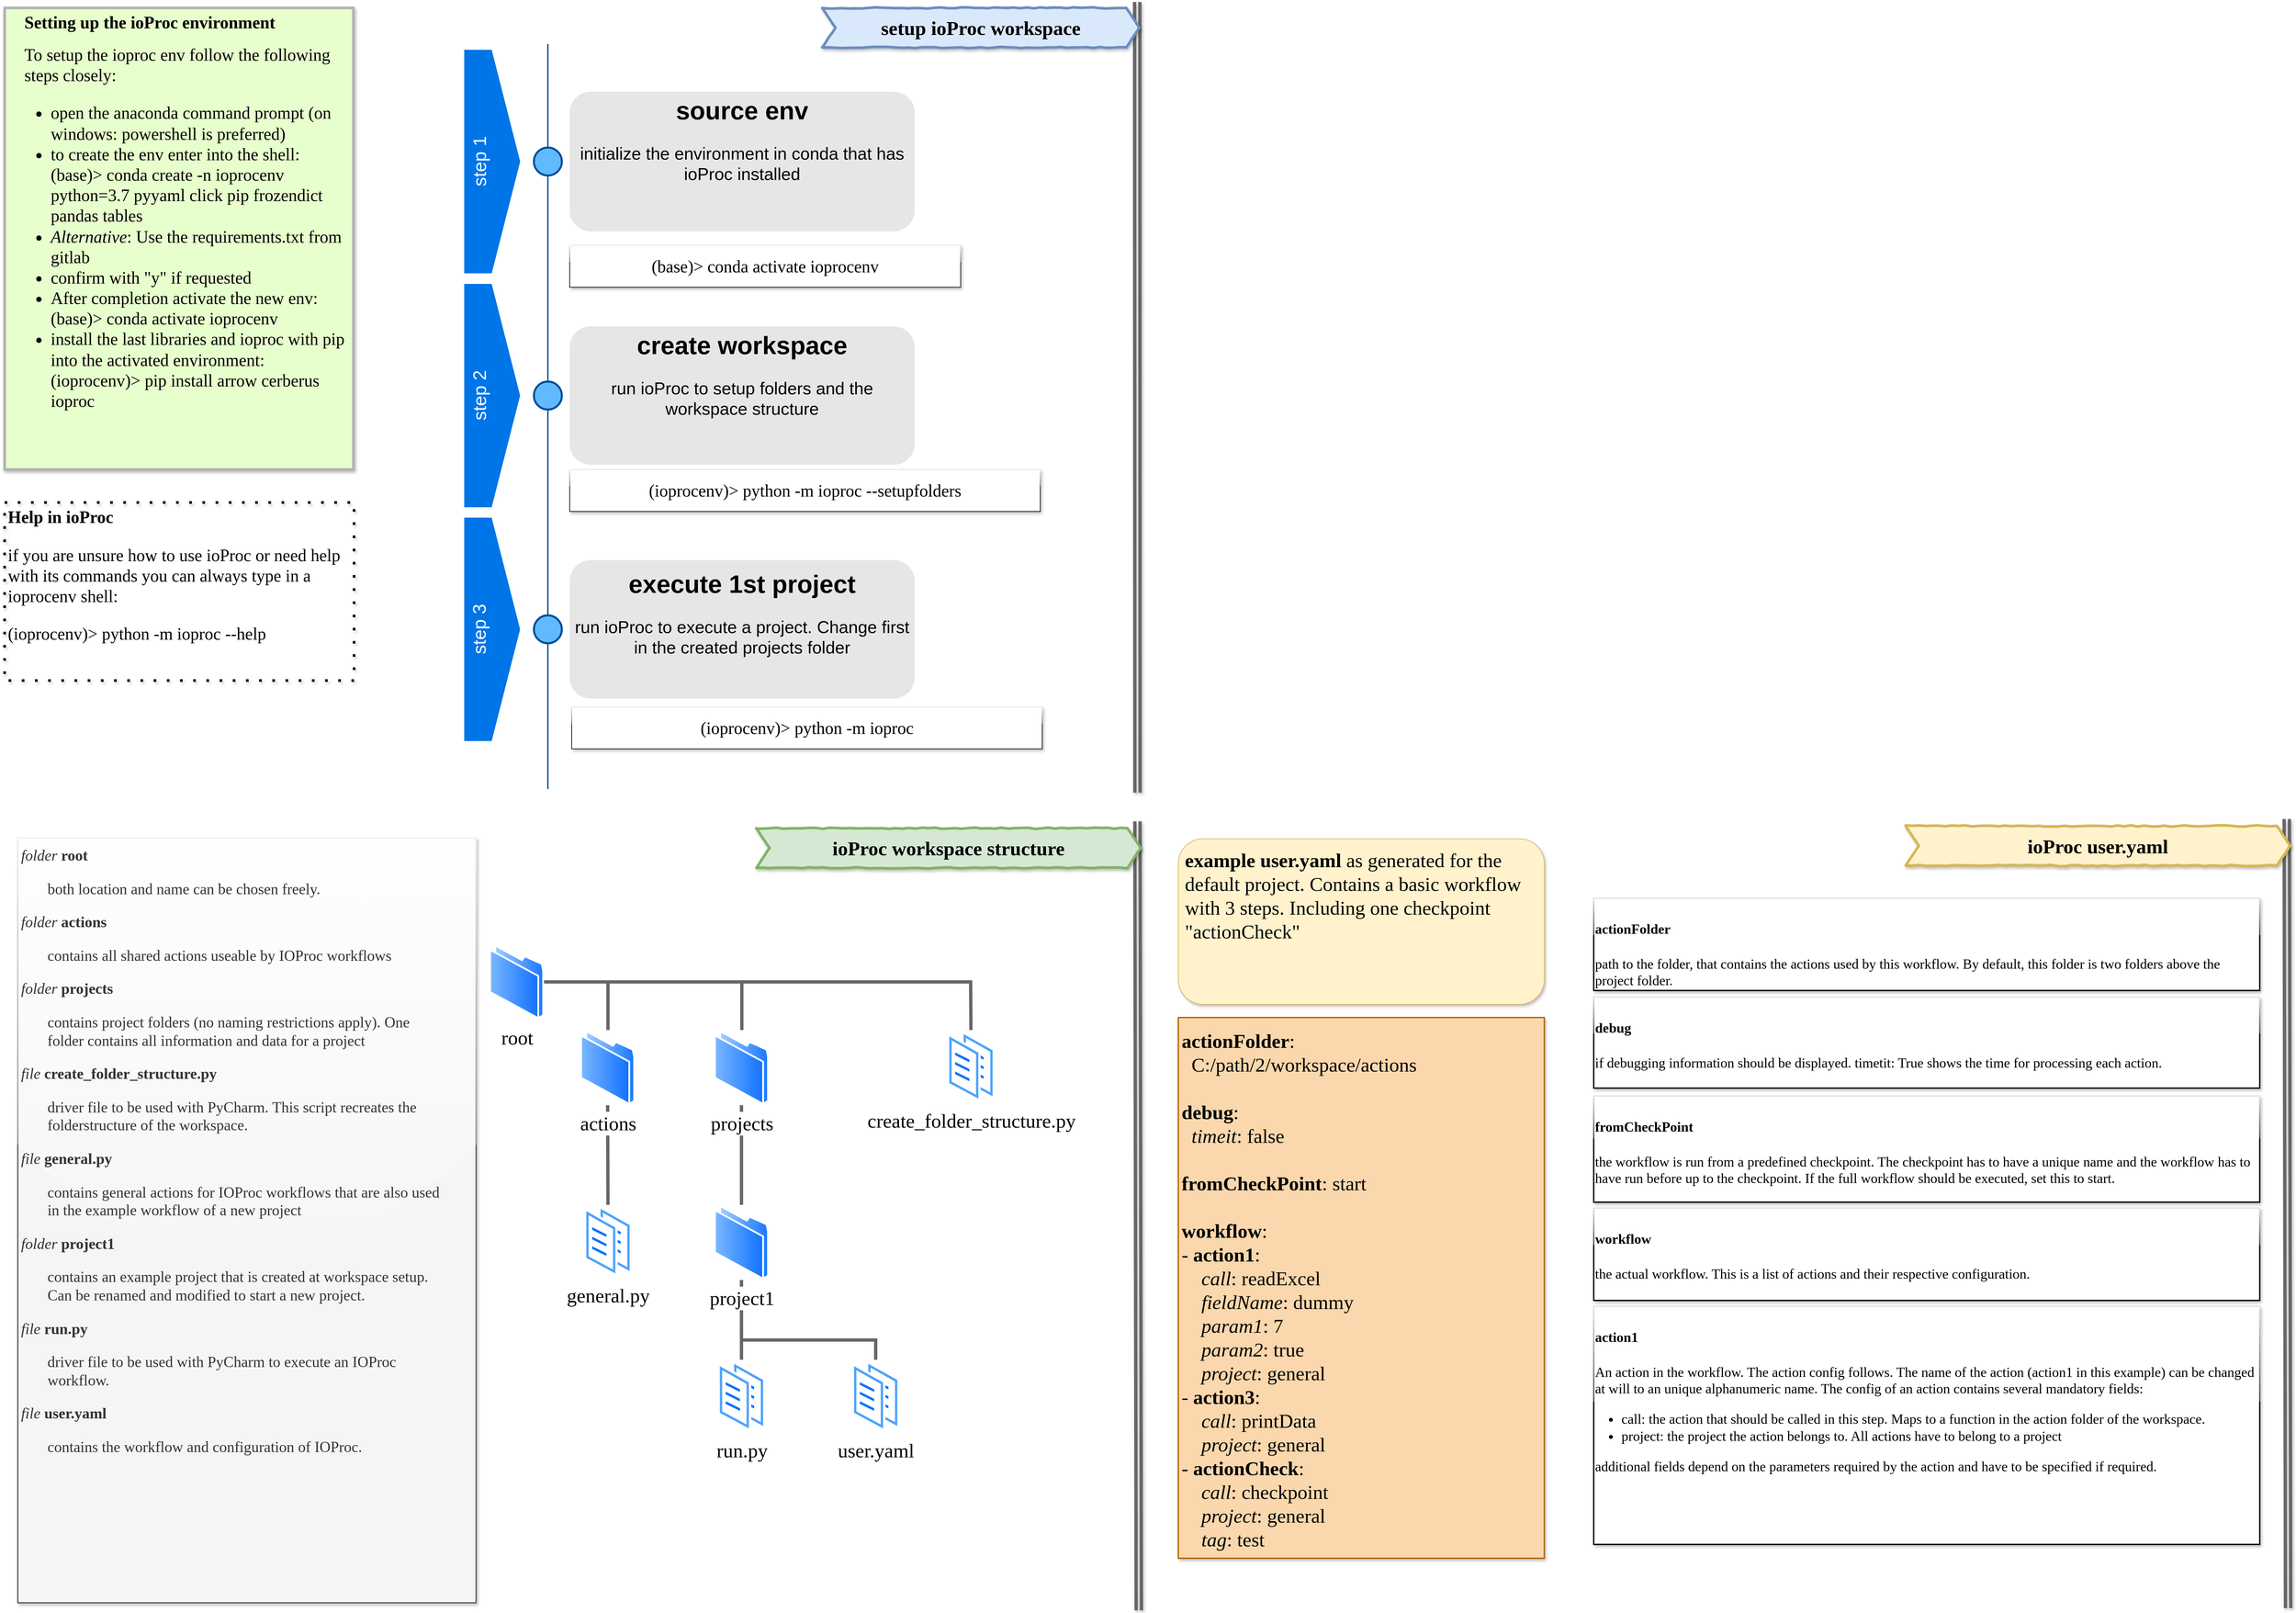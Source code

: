 <mxfile version="13.1.12" type="device"><diagram name="Page-1" id="12e1b939-464a-85fe-373e-61e167be1490"><mxGraphModel dx="1564" dy="808" grid="1" gridSize="10" guides="1" tooltips="1" connect="1" arrows="1" fold="1" page="1" pageScale="1.5" pageWidth="1169" pageHeight="826" background="#ffffff" math="0" shadow="0"><root><mxCell id="0"/><mxCell id="1" parent="0"/><mxCell id="SsGaucCm0QkJZ23EvZuT-117" value="" style="shape=link;html=1;fontFamily=Lucida Console;fontSize=30;strokeWidth=5;fillColor=#dae8fc;strokeColor=#666666;shadow=1;comic=0;" parent="1" edge="1"><mxGeometry width="50" height="50" relative="1" as="geometry"><mxPoint x="1738" y="1210" as="sourcePoint"/><mxPoint x="1737.67" y="11" as="targetPoint"/></mxGeometry></mxCell><mxCell id="SsGaucCm0QkJZ23EvZuT-116" value="setup ioProc workspace" style="shape=step;perimeter=stepPerimeter;whiteSpace=wrap;html=1;fixedSize=1;rounded=0;shadow=1;glass=0;strokeColor=#6c8ebf;strokeWidth=4;fillColor=#dae8fc;fontFamily=Lucida Console;fontSize=30;comic=1;direction=east;fontStyle=1;arcSize=0;" parent="1" vertex="1"><mxGeometry x="1260" y="20" width="481" height="60" as="geometry"/></mxCell><mxCell id="SsGaucCm0QkJZ23EvZuT-118" value="" style="shape=link;html=1;fontFamily=Lucida Console;fontSize=30;strokeWidth=5;fillColor=#dae8fc;strokeColor=#666666;shadow=1;comic=0;" parent="1" edge="1"><mxGeometry width="50" height="50" relative="1" as="geometry"><mxPoint x="1740" y="2450" as="sourcePoint"/><mxPoint x="1738.0" y="1253.5" as="targetPoint"/></mxGeometry></mxCell><mxCell id="SsGaucCm0QkJZ23EvZuT-119" value="ioProc workspace structure" style="shape=step;perimeter=stepPerimeter;whiteSpace=wrap;html=1;fixedSize=1;rounded=0;shadow=1;glass=0;strokeColor=#82b366;strokeWidth=4;fillColor=#d5e8d4;fontFamily=Lucida Console;fontSize=30;comic=1;direction=east;fontStyle=1;arcSize=0;" parent="1" vertex="1"><mxGeometry x="1160" y="1264" width="583" height="60" as="geometry"/></mxCell><mxCell id="SsGaucCm0QkJZ23EvZuT-153" value="&lt;p style=&quot;font-size: 23px&quot;&gt;&lt;i style=&quot;font-size: 23px&quot;&gt;folder &lt;/i&gt;&lt;b style=&quot;font-size: 23px&quot;&gt;root&lt;/b&gt;&lt;/p&gt;&lt;blockquote style=&quot;font-size: 23px&quot;&gt;&lt;p style=&quot;font-size: 23px&quot;&gt;both location and name can be chosen freely.&lt;br&gt;&lt;/p&gt;&lt;/blockquote&gt;&lt;p style=&quot;font-size: 23px&quot;&gt;&lt;i style=&quot;font-size: 23px&quot;&gt;folder &lt;/i&gt;&lt;b style=&quot;font-size: 23px&quot;&gt;actions&lt;/b&gt;&lt;/p&gt;&lt;blockquote style=&quot;font-size: 23px&quot;&gt;&lt;p style=&quot;font-size: 23px&quot;&gt;contains all shared actions useable by IOProc workflows&lt;/p&gt;&lt;/blockquote&gt;&lt;p style=&quot;font-size: 23px&quot;&gt;&lt;i style=&quot;font-size: 23px&quot;&gt;folder &lt;/i&gt;&lt;b style=&quot;font-size: 23px&quot;&gt;projects&lt;/b&gt;&lt;/p&gt;&lt;blockquote style=&quot;font-size: 23px&quot;&gt;&lt;p style=&quot;font-size: 23px&quot;&gt;contains project folders (no naming restrictions apply). One folder contains all information and data for a project&lt;/p&gt;&lt;/blockquote&gt;&lt;p style=&quot;font-size: 23px&quot;&gt;&lt;i style=&quot;font-size: 23px&quot;&gt;file &lt;/i&gt;&lt;b style=&quot;font-size: 23px&quot;&gt;create_folder_structure.py&lt;/b&gt;&lt;/p&gt;&lt;blockquote style=&quot;font-size: 23px&quot;&gt;&lt;p style=&quot;font-size: 23px&quot;&gt;driver file to be used with PyCharm. This script recreates the folderstructure of the workspace.&lt;/p&gt;&lt;/blockquote&gt;&lt;p style=&quot;font-size: 23px&quot;&gt;&lt;i style=&quot;font-size: 23px&quot;&gt;file &lt;/i&gt;&lt;b style=&quot;font-size: 23px&quot;&gt;general.py&lt;/b&gt;&lt;/p&gt;&lt;blockquote style=&quot;font-size: 23px&quot;&gt;&lt;p style=&quot;font-size: 23px&quot;&gt;contains general actions for IOProc workflows that are also used in the example workflow of a new project&lt;/p&gt;&lt;/blockquote&gt;&lt;p style=&quot;font-size: 23px&quot;&gt;&lt;i style=&quot;font-size: 23px&quot;&gt;folder &lt;/i&gt;&lt;b style=&quot;font-size: 23px&quot;&gt;project1&lt;/b&gt;&lt;/p&gt;&lt;blockquote style=&quot;font-size: 23px&quot;&gt;&lt;p style=&quot;font-size: 23px&quot;&gt;contains an example project that is created at workspace setup. Can be renamed and modified to start a new project.&lt;/p&gt;&lt;/blockquote&gt;&lt;p style=&quot;font-size: 23px&quot;&gt;&lt;i style=&quot;font-size: 23px&quot;&gt;file&lt;/i&gt;&lt;b style=&quot;font-size: 23px&quot;&gt; run.py&lt;/b&gt;&lt;/p&gt;&lt;blockquote style=&quot;font-size: 23px&quot;&gt;&lt;p style=&quot;font-size: 23px&quot;&gt;driver file to be used with PyCharm to execute an IOProc workflow.&lt;/p&gt;&lt;/blockquote&gt;&lt;p style=&quot;font-size: 23px&quot;&gt;&lt;i style=&quot;font-size: 23px&quot;&gt;file&lt;/i&gt;&lt;b style=&quot;font-size: 23px&quot;&gt; user.yaml&lt;/b&gt;&lt;/p&gt;&lt;blockquote style=&quot;font-size: 23px&quot;&gt;&lt;p style=&quot;font-size: 23px&quot;&gt;contains the workflow and configuration of IOProc.&lt;br style=&quot;font-size: 23px&quot;&gt;&lt;/p&gt;&lt;/blockquote&gt;" style="text;html=1;spacing=5;spacingTop=-20;whiteSpace=wrap;overflow=hidden;rounded=0;shadow=1;glass=1;fontFamily=Lucida Console;fontSize=23;strokeWidth=2;fillColor=#f5f5f5;strokeColor=#666666;fontColor=#333333;" parent="1" vertex="1"><mxGeometry x="40" y="1279" width="695" height="1159.5" as="geometry"/></mxCell><mxCell id="SsGaucCm0QkJZ23EvZuT-158" value="&lt;div&gt;&lt;br&gt;&lt;/div&gt;&lt;div style=&quot;font-size: 30px&quot;&gt;&lt;font style=&quot;font-size: 30px&quot; face=&quot;Lucida Console&quot;&gt;&lt;b&gt;actionFolder&lt;/b&gt;: &lt;br&gt;&lt;/font&gt;&lt;/div&gt;&lt;div style=&quot;font-size: 30px&quot;&gt;&lt;font style=&quot;font-size: 30px&quot; face=&quot;Lucida Console&quot;&gt;&amp;nbsp; C:/path/2/workspace/actions&lt;/font&gt;&lt;/div&gt;&lt;div&gt;&lt;font style=&quot;font-size: 30px&quot; face=&quot;Lucida Console&quot;&gt;&lt;br&gt;&lt;/font&gt;&lt;/div&gt;&lt;div&gt;&lt;font style=&quot;font-size: 30px&quot; face=&quot;Lucida Console&quot;&gt;&lt;b&gt;debug&lt;/b&gt;:&lt;/font&gt;&lt;/div&gt;&lt;font style=&quot;font-size: 30px&quot; face=&quot;Lucida Console&quot;&gt;&amp;nbsp; &lt;i&gt;timeit&lt;/i&gt;: false&lt;br style=&quot;font-size: 30px&quot;&gt;&lt;/font&gt;&lt;div&gt;&lt;font style=&quot;font-size: 30px&quot; face=&quot;Lucida Console&quot;&gt;&lt;br&gt;&lt;/font&gt;&lt;/div&gt;&lt;div&gt;&lt;font style=&quot;font-size: 30px&quot; face=&quot;Lucida Console&quot;&gt;&lt;b&gt;fromCheckPoint&lt;/b&gt;: start&lt;/font&gt;&lt;/div&gt;&lt;div&gt;&lt;font style=&quot;font-size: 30px&quot; face=&quot;Lucida Console&quot;&gt;&lt;br&gt;&lt;/font&gt;&lt;/div&gt;&lt;div&gt;&lt;font style=&quot;font-size: 30px&quot; face=&quot;Lucida Console&quot;&gt;&lt;b&gt;workflow&lt;/b&gt;:&lt;/font&gt;&lt;/div&gt;&lt;font style=&quot;font-size: 30px&quot; face=&quot;Lucida Console&quot;&gt;- &lt;b&gt;action1&lt;/b&gt;:&lt;br style=&quot;font-size: 30px&quot;&gt;&amp;nbsp;&amp;nbsp;&amp;nbsp; &lt;i&gt;call&lt;/i&gt;: readExcel&lt;br style=&quot;font-size: 30px&quot;&gt;&amp;nbsp;&amp;nbsp;&amp;nbsp; &lt;i&gt;fieldName&lt;/i&gt;: dummy&lt;br style=&quot;font-size: 30px&quot;&gt;&amp;nbsp;&amp;nbsp;&amp;nbsp; &lt;i&gt;param1&lt;/i&gt;: 7&lt;br style=&quot;font-size: 30px&quot;&gt;&amp;nbsp;&amp;nbsp;&amp;nbsp; &lt;i&gt;param2&lt;/i&gt;: true&lt;br style=&quot;font-size: 30px&quot;&gt;&amp;nbsp;&amp;nbsp;&amp;nbsp; &lt;i&gt;project&lt;/i&gt;: general&lt;br style=&quot;font-size: 30px&quot;&gt;- &lt;b&gt;action3&lt;/b&gt;:&lt;br style=&quot;font-size: 30px&quot;&gt;&amp;nbsp;&amp;nbsp;&amp;nbsp; &lt;i&gt;call&lt;/i&gt;: printData&lt;br style=&quot;font-size: 30px&quot;&gt;&amp;nbsp;&amp;nbsp;&amp;nbsp; &lt;i&gt;project&lt;/i&gt;: general&lt;br style=&quot;font-size: 30px&quot;&gt;- &lt;b&gt;actionCheck&lt;/b&gt;:&lt;br style=&quot;font-size: 30px&quot;&gt;&amp;nbsp;&amp;nbsp;&amp;nbsp; &lt;i&gt;call&lt;/i&gt;: checkpoint&lt;br style=&quot;font-size: 30px&quot;&gt;&amp;nbsp;&amp;nbsp;&amp;nbsp; &lt;i&gt;project&lt;/i&gt;: general&lt;br style=&quot;font-size: 30px&quot;&gt;&amp;nbsp;&amp;nbsp;&amp;nbsp; &lt;i&gt;tag&lt;/i&gt;: test&lt;br style=&quot;font-size: 30px&quot;&gt;&lt;/font&gt;" style="text;html=1;spacing=5;spacingTop=-20;whiteSpace=wrap;overflow=hidden;rounded=0;shadow=1;glass=0;fontFamily=Lucida Console;fontSize=23;strokeWidth=2;fillColor=#fad7ac;strokeColor=#b46504;" parent="1" vertex="1"><mxGeometry x="1800" y="1551" width="555" height="820" as="geometry"/></mxCell><mxCell id="SsGaucCm0QkJZ23EvZuT-154" value="" style="shape=link;html=1;fontFamily=Lucida Console;fontSize=30;strokeWidth=5;fillColor=#dae8fc;strokeColor=#666666;shadow=1;comic=0;" parent="1" edge="1"><mxGeometry width="50" height="50" relative="1" as="geometry"><mxPoint x="3483" y="2446.5" as="sourcePoint"/><mxPoint x="3481.0" y="1250" as="targetPoint"/></mxGeometry></mxCell><mxCell id="SsGaucCm0QkJZ23EvZuT-155" value="ioProc user.yaml" style="shape=step;perimeter=stepPerimeter;whiteSpace=wrap;html=1;fixedSize=1;rounded=0;shadow=1;glass=0;strokeColor=#d6b656;strokeWidth=4;fillColor=#fff2cc;fontFamily=Lucida Console;fontSize=30;comic=1;direction=east;fontStyle=1;arcSize=0;" parent="1" vertex="1"><mxGeometry x="2903" y="1260.5" width="583" height="60" as="geometry"/></mxCell><mxCell id="SsGaucCm0QkJZ23EvZuT-156" value="&lt;h1 style=&quot;font-size: 26px&quot;&gt;&lt;font face=&quot;Times New Roman&quot;&gt;Help in ioProc&lt;br style=&quot;font-size: 26px&quot;&gt;&lt;/font&gt;&lt;/h1&gt;&lt;p style=&quot;font-size: 26px&quot;&gt;&lt;font face=&quot;Times New Roman&quot;&gt;if you are unsure how to use ioProc or need help with its commands you can always type in a ioprocenv shell:&lt;/font&gt;&lt;/p&gt;&lt;p style=&quot;font-size: 26px&quot;&gt;(ioprocenv)&amp;gt; python -m ioproc --help&lt;br style=&quot;font-size: 26px&quot;&gt;&lt;/p&gt;" style="text;html=1;strokeColor=#000000;fillColor=none;spacing=5;spacingTop=-20;whiteSpace=wrap;overflow=hidden;rounded=0;shadow=1;glass=0;fontFamily=Lucida Console;fontSize=26;dashed=1;dashPattern=1 4;strokeWidth=4;" parent="1" vertex="1"><mxGeometry x="20" y="770" width="530" height="270" as="geometry"/></mxCell><mxCell id="SsGaucCm0QkJZ23EvZuT-164" value="&lt;div style=&quot;font-size: 21px;&quot;&gt;&lt;h4 style=&quot;font-size: 21px;&quot;&gt;actionFolder&lt;/h4&gt;&lt;/div&gt;&lt;div style=&quot;font-size: 21px;&quot;&gt;path to the folder, that contains the actions used by this workflow. By default, this folder is two folders above the project folder.&lt;br style=&quot;font-size: 21px;&quot;&gt;&lt;/div&gt;" style="rounded=0;whiteSpace=wrap;html=1;shadow=1;glass=1;comic=0;strokeWidth=2;fontFamily=Lucida Console;fontSize=21;align=left;verticalAlign=top;" parent="1" vertex="1"><mxGeometry x="2430" y="1370" width="1010" height="140" as="geometry"/></mxCell><mxCell id="SsGaucCm0QkJZ23EvZuT-165" value="&lt;div style=&quot;font-size: 21px;&quot;&gt;&lt;h4 style=&quot;font-size: 21px;&quot;&gt;debug&lt;/h4&gt;&lt;/div&gt;&lt;div style=&quot;font-size: 21px;&quot;&gt;if debugging information should be displayed. timetit: True shows the time for processing each action.&lt;br style=&quot;font-size: 21px;&quot;&gt;&lt;/div&gt;" style="rounded=0;whiteSpace=wrap;html=1;shadow=1;glass=1;comic=0;strokeWidth=2;fontFamily=Lucida Console;fontSize=21;align=left;verticalAlign=top;" parent="1" vertex="1"><mxGeometry x="2430" y="1520" width="1010" height="138" as="geometry"/></mxCell><mxCell id="SsGaucCm0QkJZ23EvZuT-166" value="&lt;div style=&quot;font-size: 21px;&quot;&gt;&lt;h4 style=&quot;font-size: 21px;&quot;&gt;fromCheckPoint&lt;/h4&gt;&lt;/div&gt;&lt;div style=&quot;font-size: 21px;&quot;&gt;the workflow is run from a predefined checkpoint. The checkpoint has to have a unique name and the workflow has to have run before up to the checkpoint. If the full workflow should be executed, set this to start.&lt;/div&gt;" style="rounded=0;whiteSpace=wrap;html=1;shadow=1;glass=1;comic=0;strokeWidth=2;fontFamily=Lucida Console;fontSize=21;align=left;verticalAlign=top;" parent="1" vertex="1"><mxGeometry x="2430" y="1670" width="1010" height="161" as="geometry"/></mxCell><mxCell id="SsGaucCm0QkJZ23EvZuT-167" value="&lt;div style=&quot;font-size: 21px;&quot;&gt;&lt;h4 style=&quot;font-size: 21px;&quot;&gt;workflow&lt;/h4&gt;&lt;/div&gt;&lt;div style=&quot;font-size: 21px;&quot;&gt;the actual workflow. This is a list of actions and their respective configuration.&lt;br style=&quot;font-size: 21px;&quot;&gt;&lt;/div&gt;" style="rounded=0;whiteSpace=wrap;html=1;shadow=1;glass=1;comic=0;strokeWidth=2;fontFamily=Lucida Console;fontSize=21;align=left;verticalAlign=top;" parent="1" vertex="1"><mxGeometry x="2430" y="1840" width="1010" height="140" as="geometry"/></mxCell><mxCell id="SsGaucCm0QkJZ23EvZuT-168" value="&lt;div style=&quot;font-size: 21px&quot;&gt;&lt;h4 style=&quot;font-size: 21px&quot;&gt;action1&lt;/h4&gt;&lt;/div&gt;&lt;div style=&quot;font-size: 21px&quot;&gt;An action in the workflow. The action config follows. The name of the action (action1 in this example) can be changed at will to an unique alphanumeric name. The config of an action contains several mandatory fields:&lt;/div&gt;&lt;div style=&quot;font-size: 21px&quot;&gt;&lt;ul style=&quot;font-size: 21px&quot;&gt;&lt;li style=&quot;font-size: 21px&quot;&gt;call: the action that should be called in this step. Maps to a function in the action folder of the workspace.&lt;/li&gt;&lt;li style=&quot;font-size: 21px&quot;&gt;project: the project the action belongs to. All actions have to belong to a project&lt;/li&gt;&lt;/ul&gt;additional fields depend on the parameters required by the action and have to be specified if required.&lt;br style=&quot;font-size: 21px&quot;&gt;&lt;/div&gt;" style="rounded=0;whiteSpace=wrap;html=1;shadow=1;glass=1;comic=0;strokeWidth=2;fontFamily=Lucida Console;fontSize=21;align=left;verticalAlign=top;" parent="1" vertex="1"><mxGeometry x="2430" y="1989" width="1010" height="361" as="geometry"/></mxCell><mxCell id="SsGaucCm0QkJZ23EvZuT-169" value="&lt;font style=&quot;font-size: 30px&quot;&gt;&lt;b&gt;example user.yaml&lt;/b&gt; as generated for the default project. Contains a basic workflow with 3 steps. Including one checkpoint &quot;actionCheck&quot;&lt;/font&gt;" style="text;html=1;strokeColor=#d6b656;fillColor=#fff2cc;align=left;verticalAlign=top;whiteSpace=wrap;rounded=1;shadow=1;glass=0;comic=0;fontFamily=Lucida Console;fontSize=21;gradientColor=none;spacing=10;" parent="1" vertex="1"><mxGeometry x="1800" y="1280" width="555" height="251" as="geometry"/></mxCell><mxCell id="SsGaucCm0QkJZ23EvZuT-170" value="&lt;h1 style=&quot;font-size: 26px&quot;&gt;&lt;font face=&quot;Georgia&quot;&gt;Setting up the ioProc environment&lt;br style=&quot;font-size: 26px&quot;&gt;&lt;/font&gt;&lt;/h1&gt;&lt;div&gt;&lt;font face=&quot;Georgia&quot;&gt;To setup the ioproc env follow the following steps closely:&lt;/font&gt;&lt;/div&gt;&lt;div&gt;&lt;ul&gt;&lt;li&gt;&lt;font face=&quot;Georgia&quot;&gt;open the anaconda command prompt (on windows: powershell is preferred)&lt;/font&gt;&lt;/li&gt;&lt;li&gt;&lt;font face=&quot;Georgia&quot;&gt;to create the env enter into the shell: &lt;/font&gt;&lt;br&gt;(base)&amp;gt; conda create -n ioprocenv python=3.7 pyyaml click pip frozendict pandas tables &lt;br&gt;&lt;/li&gt;&lt;li&gt;&lt;font face=&quot;Georgia&quot;&gt;&lt;i&gt;Alternative&lt;/i&gt;: Use the requirements.txt from gitlab&lt;/font&gt;&lt;br&gt;&lt;/li&gt;&lt;li&gt;&lt;font face=&quot;Georgia&quot;&gt;confirm with &quot;&lt;font face=&quot;Lucida Console&quot;&gt;y&lt;/font&gt;&quot; if requested&lt;/font&gt;&lt;/li&gt;&lt;li&gt;&lt;font face=&quot;Georgia&quot;&gt;After completion activate the new env:&lt;/font&gt; &lt;br&gt;(base)&amp;gt; conda activate ioprocenv&lt;br&gt;&lt;/li&gt;&lt;li&gt;&lt;font face=&quot;Georgia&quot;&gt;install the last libraries and ioproc with pip into the activated environment:&lt;/font&gt;&lt;br&gt;(ioprocenv)&amp;gt; pip install arrow cerberus ioproc&lt;br&gt;&lt;/li&gt;&lt;/ul&gt;&lt;/div&gt;" style="text;html=1;strokeColor=#B3B3B3;fillColor=#E6FFCC;spacing=5;spacingTop=-20;whiteSpace=wrap;overflow=hidden;rounded=0;shadow=1;glass=0;fontFamily=Lucida Console;fontSize=26;strokeWidth=4;direction=west;rotation=0;spacingLeft=25;" parent="1" vertex="1"><mxGeometry x="20" y="20" width="529" height="700" as="geometry"/></mxCell><mxCell id="SsGaucCm0QkJZ23EvZuT-103" value="step 1" style="shape=offPageConnector;whiteSpace=wrap;html=1;fillColor=#0075E8;fontSize=28;fontColor=#FFFFFF;size=0.509;verticalAlign=top;strokeColor=none;rotation=-90;" parent="1" vertex="1"><mxGeometry x="590" y="210.598" width="338.8" height="84.754" as="geometry"/></mxCell><mxCell id="SsGaucCm0QkJZ23EvZuT-102" value="" style="line;strokeWidth=2;html=1;fillColor=none;fontSize=28;fontColor=#004D99;strokeColor=#004D99;rotation=90;" parent="1" vertex="1"><mxGeometry x="278.87" y="629.06" width="1130" height="21.19" as="geometry"/></mxCell><mxCell id="SsGaucCm0QkJZ23EvZuT-104" value="step 3" style="shape=offPageConnector;whiteSpace=wrap;html=1;fillColor=#0075E8;fontSize=28;fontColor=#FFFFFF;size=0.509;verticalAlign=top;strokeColor=none;rotation=-90;" parent="1" vertex="1"><mxGeometry x="589.997" y="919.998" width="338.8" height="84.754" as="geometry"/></mxCell><mxCell id="SsGaucCm0QkJZ23EvZuT-106" value="" style="ellipse;whiteSpace=wrap;html=1;fillColor=#61BAFF;fontSize=28;fontColor=#004D99;strokeWidth=3;strokeColor=#004D99;" parent="1" vertex="1"><mxGeometry x="822.695" y="231.784" width="42.35" height="42.377" as="geometry"/></mxCell><mxCell id="SsGaucCm0QkJZ23EvZuT-107" value="" style="ellipse;whiteSpace=wrap;html=1;fillColor=#61BAFF;fontSize=28;fontColor=#004D99;strokeWidth=3;strokeColor=#004D99;" parent="1" vertex="1"><mxGeometry x="822.699" y="586.684" width="42.35" height="42.377" as="geometry"/></mxCell><mxCell id="SsGaucCm0QkJZ23EvZuT-108" value="" style="ellipse;whiteSpace=wrap;html=1;fillColor=#61BAFF;fontSize=28;fontColor=#004D99;strokeWidth=3;strokeColor=#004D99;" parent="1" vertex="1"><mxGeometry x="822.692" y="941.184" width="42.35" height="42.377" as="geometry"/></mxCell><mxCell id="SsGaucCm0QkJZ23EvZuT-109" value="&lt;h1 style=&quot;font-size: 26px&quot;&gt;&lt;font style=&quot;font-size: 38px&quot;&gt;source env&lt;/font&gt;&lt;br style=&quot;font-size: 26px&quot;&gt;&lt;/h1&gt;&lt;p style=&quot;font-size: 26px&quot;&gt;initialize the environment in conda that has ioProc installed&lt;/p&gt;&lt;p style=&quot;font-size: 26px&quot;&gt;&lt;br style=&quot;font-size: 26px&quot;&gt;&lt;/p&gt;" style="text;html=1;spacing=5;spacingTop=-20;whiteSpace=wrap;overflow=hidden;strokeColor=none;strokeWidth=3;fillColor=#E6E6E6;fontSize=26;fontColor=#000000;align=center;rounded=1;" parent="1" vertex="1"><mxGeometry x="876.998" y="147.034" width="523.022" height="211.884" as="geometry"/></mxCell><mxCell id="SsGaucCm0QkJZ23EvZuT-110" value="&lt;h1 style=&quot;font-size: 26px&quot;&gt;&lt;font style=&quot;font-size: 38px&quot;&gt;create workspace&lt;/font&gt;&lt;br style=&quot;font-size: 26px&quot;&gt;&lt;/h1&gt;&lt;p style=&quot;font-size: 26px&quot;&gt;run ioProc to setup folders and the workspace structure&lt;br style=&quot;font-size: 26px&quot;&gt;&lt;/p&gt;&lt;p style=&quot;font-size: 26px&quot;&gt;&lt;br style=&quot;font-size: 26px&quot;&gt;&lt;/p&gt;" style="text;html=1;spacing=5;spacingTop=-20;whiteSpace=wrap;overflow=hidden;strokeColor=none;strokeWidth=3;fillColor=#E6E6E6;fontSize=26;fontColor=#000000;align=center;rounded=1;" parent="1" vertex="1"><mxGeometry x="877.002" y="502.988" width="523.022" height="209.765" as="geometry"/></mxCell><mxCell id="SsGaucCm0QkJZ23EvZuT-111" value="(ioprocenv)&amp;gt; python -m ioproc --setupfolders" style="rounded=0;whiteSpace=wrap;html=1;shadow=1;glass=1;fontFamily=Lucida Console;fontSize=26;" parent="1" vertex="1"><mxGeometry x="877.0" y="720" width="713.597" height="63.565" as="geometry"/></mxCell><mxCell id="SsGaucCm0QkJZ23EvZuT-112" value="(base)&amp;gt; conda activate ioprocenv" style="rounded=0;whiteSpace=wrap;html=1;shadow=1;glass=1;fontFamily=Lucida Console;fontSize=26;" parent="1" vertex="1"><mxGeometry x="877" y="380.005" width="592.9" height="63.565" as="geometry"/></mxCell><mxCell id="SsGaucCm0QkJZ23EvZuT-113" value="&lt;h1 style=&quot;font-size: 38px&quot;&gt;execute 1st project&lt;br style=&quot;font-size: 26px&quot;&gt;&lt;/h1&gt;&lt;p style=&quot;font-size: 26px&quot;&gt;run ioProc to execute a project. Change first in the created projects folder&lt;br style=&quot;font-size: 26px&quot;&gt;&lt;/p&gt;" style="text;html=1;spacing=5;spacingTop=-20;whiteSpace=wrap;overflow=hidden;strokeColor=none;strokeWidth=3;fillColor=#E6E6E6;fontSize=26;fontColor=#000000;align=center;rounded=1;" parent="1" vertex="1"><mxGeometry x="877.006" y="857.493" width="523.022" height="209.765" as="geometry"/></mxCell><mxCell id="SsGaucCm0QkJZ23EvZuT-114" value="(ioprocenv)&amp;gt; python -m ioproc" style="rounded=0;whiteSpace=wrap;html=1;shadow=1;glass=1;fontFamily=Lucida Console;fontSize=26;" parent="1" vertex="1"><mxGeometry x="879.999" y="1080.005" width="713.597" height="63.565" as="geometry"/></mxCell><mxCell id="pVILZ5fLbGL3aHpoE699-4" value="step 1" style="shape=offPageConnector;whiteSpace=wrap;html=1;fillColor=#0075E8;fontSize=28;fontColor=#FFFFFF;size=0.509;verticalAlign=top;strokeColor=none;rotation=-90;" vertex="1" parent="1"><mxGeometry x="590" y="210.598" width="338.8" height="84.754" as="geometry"/></mxCell><mxCell id="pVILZ5fLbGL3aHpoE699-5" value="step 2" style="shape=offPageConnector;whiteSpace=wrap;html=1;fillColor=#0075E8;fontSize=28;fontColor=#FFFFFF;size=0.509;verticalAlign=top;strokeColor=none;rotation=-90;" vertex="1" parent="1"><mxGeometry x="590" y="565.498" width="338.8" height="84.754" as="geometry"/></mxCell><mxCell id="pVILZ5fLbGL3aHpoE699-6" style="edgeStyle=elbowEdgeStyle;rounded=0;comic=0;orthogonalLoop=1;jettySize=auto;html=1;entryX=0.5;entryY=0;entryDx=0;entryDy=0;shadow=0;endArrow=none;endFill=0;strokeColor=#666666;strokeWidth=5;fontFamily=Lucida Console;fontSize=30;exitX=1;exitY=0.5;exitDx=0;exitDy=0;" edge="1" parent="1" source="pVILZ5fLbGL3aHpoE699-7" target="pVILZ5fLbGL3aHpoE699-14"><mxGeometry relative="1" as="geometry"><mxPoint x="777.51" y="1548" as="sourcePoint"/><Array as="points"><mxPoint x="935.01" y="1520"/></Array></mxGeometry></mxCell><mxCell id="pVILZ5fLbGL3aHpoE699-7" value="root" style="aspect=fixed;perimeter=ellipsePerimeter;html=1;align=center;shadow=0;dashed=0;spacingTop=3;image;image=img/lib/active_directory/folder.svg;rounded=0;glass=0;comic=1;strokeColor=#000000;strokeWidth=4;fillColor=none;fontFamily=Lucida Console;fontSize=30;" vertex="1" parent="1"><mxGeometry x="755.01" y="1440" width="83" height="114" as="geometry"/></mxCell><mxCell id="pVILZ5fLbGL3aHpoE699-8" style="edgeStyle=elbowEdgeStyle;rounded=0;comic=0;orthogonalLoop=1;jettySize=auto;html=1;shadow=0;endArrow=none;endFill=0;strokeColor=#666666;strokeWidth=5;fontFamily=Lucida Console;fontSize=30;exitX=0.5;exitY=1;exitDx=0;exitDy=0;entryX=0.5;entryY=0;entryDx=0;entryDy=0;" edge="1" parent="1" source="pVILZ5fLbGL3aHpoE699-18" target="pVILZ5fLbGL3aHpoE699-19"><mxGeometry relative="1" as="geometry"/></mxCell><mxCell id="pVILZ5fLbGL3aHpoE699-9" style="edgeStyle=elbowEdgeStyle;rounded=0;comic=0;orthogonalLoop=1;jettySize=auto;html=1;entryX=0.5;entryY=0;entryDx=0;entryDy=0;shadow=0;endArrow=none;endFill=0;strokeColor=#666666;strokeWidth=5;fontFamily=Lucida Console;fontSize=30;elbow=vertical;exitX=0.5;exitY=1;exitDx=0;exitDy=0;" edge="1" parent="1" source="pVILZ5fLbGL3aHpoE699-18" target="pVILZ5fLbGL3aHpoE699-20"><mxGeometry relative="1" as="geometry"><Array as="points"><mxPoint x="1243.01" y="2040"/><mxPoint x="1203.01" y="1770"/></Array></mxGeometry></mxCell><mxCell id="pVILZ5fLbGL3aHpoE699-10" style="edgeStyle=elbowEdgeStyle;rounded=0;comic=0;orthogonalLoop=1;jettySize=auto;elbow=vertical;html=1;entryX=0.5;entryY=0;entryDx=0;entryDy=0;shadow=0;endArrow=none;endFill=0;strokeColor=#666666;strokeWidth=5;fontFamily=Lucida Console;fontSize=30;" edge="1" parent="1" source="pVILZ5fLbGL3aHpoE699-11" target="pVILZ5fLbGL3aHpoE699-18"><mxGeometry relative="1" as="geometry"/></mxCell><mxCell id="pVILZ5fLbGL3aHpoE699-11" value="projects" style="aspect=fixed;perimeter=ellipsePerimeter;html=1;align=center;shadow=0;dashed=0;spacingTop=3;image;image=img/lib/active_directory/folder.svg;rounded=0;glass=0;comic=1;strokeColor=#000000;strokeWidth=4;fillColor=none;fontFamily=Lucida Console;fontSize=30;" vertex="1" parent="1"><mxGeometry x="1096.01" y="1570" width="83" height="114" as="geometry"/></mxCell><mxCell id="pVILZ5fLbGL3aHpoE699-12" style="edgeStyle=elbowEdgeStyle;rounded=0;comic=0;orthogonalLoop=1;jettySize=auto;html=1;entryX=0.5;entryY=0;entryDx=0;entryDy=0;shadow=0;endArrow=none;endFill=0;strokeColor=#666666;strokeWidth=5;fontFamily=Lucida Console;fontSize=30;exitX=1;exitY=0.5;exitDx=0;exitDy=0;" edge="1" parent="1" source="pVILZ5fLbGL3aHpoE699-7" target="pVILZ5fLbGL3aHpoE699-11"><mxGeometry relative="1" as="geometry"><mxPoint x="777.51" y="1548" as="sourcePoint"/><Array as="points"><mxPoint x="1138.01" y="1510"/><mxPoint x="786.51" y="1760"/></Array></mxGeometry></mxCell><mxCell id="pVILZ5fLbGL3aHpoE699-13" style="edgeStyle=elbowEdgeStyle;rounded=0;comic=0;orthogonalLoop=1;jettySize=auto;html=1;shadow=0;endArrow=none;endFill=0;strokeColor=#666666;strokeWidth=5;fontFamily=Lucida Console;fontSize=30;exitX=0.5;exitY=1;exitDx=0;exitDy=0;entryX=0.5;entryY=0;entryDx=0;entryDy=0;" edge="1" parent="1" source="pVILZ5fLbGL3aHpoE699-14" target="pVILZ5fLbGL3aHpoE699-17"><mxGeometry relative="1" as="geometry"><mxPoint x="983.01" y="1810" as="targetPoint"/></mxGeometry></mxCell><mxCell id="pVILZ5fLbGL3aHpoE699-14" value="actions" style="aspect=fixed;perimeter=ellipsePerimeter;html=1;align=center;shadow=0;dashed=0;spacingTop=3;image;image=img/lib/active_directory/folder.svg;rounded=0;glass=0;comic=1;strokeColor=#000000;strokeWidth=4;fillColor=none;fontFamily=Lucida Console;fontSize=30;" vertex="1" parent="1"><mxGeometry x="893.01" y="1570" width="83" height="114" as="geometry"/></mxCell><mxCell id="pVILZ5fLbGL3aHpoE699-15" style="edgeStyle=elbowEdgeStyle;rounded=0;comic=0;orthogonalLoop=1;jettySize=auto;html=1;entryX=1;entryY=0.5;entryDx=0;entryDy=0;shadow=0;endArrow=none;endFill=0;strokeColor=#666666;strokeWidth=5;fontFamily=Lucida Console;fontSize=30;exitX=0.5;exitY=0;exitDx=0;exitDy=0;" edge="1" parent="1" source="pVILZ5fLbGL3aHpoE699-16" target="pVILZ5fLbGL3aHpoE699-7"><mxGeometry relative="1" as="geometry"><Array as="points"><mxPoint x="1485.01" y="1520"/><mxPoint x="1568.01" y="1520"/><mxPoint x="1453.01" y="1510"/><mxPoint x="1341.01" y="1460"/></Array></mxGeometry></mxCell><mxCell id="pVILZ5fLbGL3aHpoE699-16" value="create_folder_structure.py" style="aspect=fixed;perimeter=ellipsePerimeter;html=1;align=center;shadow=0;dashed=0;spacingTop=3;image;image=img/lib/active_directory/documents.svg;rounded=0;glass=0;comic=1;strokeColor=#000000;strokeWidth=4;fillColor=none;fontFamily=Lucida Console;fontSize=30;" vertex="1" parent="1"><mxGeometry x="1449.01" y="1570" width="73" height="110" as="geometry"/></mxCell><mxCell id="pVILZ5fLbGL3aHpoE699-17" value="general.py" style="aspect=fixed;perimeter=ellipsePerimeter;html=1;align=center;shadow=0;dashed=0;spacingTop=3;image;image=img/lib/active_directory/documents.svg;rounded=0;glass=0;comic=1;strokeColor=#000000;strokeWidth=4;fillColor=none;fontFamily=Lucida Console;fontSize=30;" vertex="1" parent="1"><mxGeometry x="898.51" y="1835" width="73" height="110" as="geometry"/></mxCell><mxCell id="pVILZ5fLbGL3aHpoE699-18" value="&lt;div&gt;project1&lt;/div&gt;" style="aspect=fixed;perimeter=ellipsePerimeter;html=1;align=center;shadow=0;dashed=0;spacingTop=3;image;image=img/lib/active_directory/folder.svg;rounded=0;glass=0;comic=1;strokeColor=#000000;strokeWidth=4;fillColor=none;fontFamily=Lucida Console;fontSize=30;" vertex="1" parent="1"><mxGeometry x="1096.01" y="1835" width="83" height="114" as="geometry"/></mxCell><mxCell id="pVILZ5fLbGL3aHpoE699-19" value="run.py" style="aspect=fixed;perimeter=ellipsePerimeter;html=1;align=center;shadow=0;dashed=0;spacingTop=3;image;image=img/lib/active_directory/documents.svg;rounded=0;glass=0;comic=1;strokeColor=#000000;strokeWidth=4;fillColor=none;fontFamily=Lucida Console;fontSize=30;" vertex="1" parent="1"><mxGeometry x="1101.01" y="2070" width="73" height="110" as="geometry"/></mxCell><mxCell id="pVILZ5fLbGL3aHpoE699-20" value="user.yaml" style="aspect=fixed;perimeter=ellipsePerimeter;html=1;align=center;shadow=0;dashed=0;spacingTop=3;image;image=img/lib/active_directory/documents.svg;rounded=0;glass=0;comic=1;strokeColor=#000000;strokeWidth=4;fillColor=none;fontFamily=Lucida Console;fontSize=30;" vertex="1" parent="1"><mxGeometry x="1304.51" y="2070" width="73" height="110" as="geometry"/></mxCell></root></mxGraphModel></diagram></mxfile>
